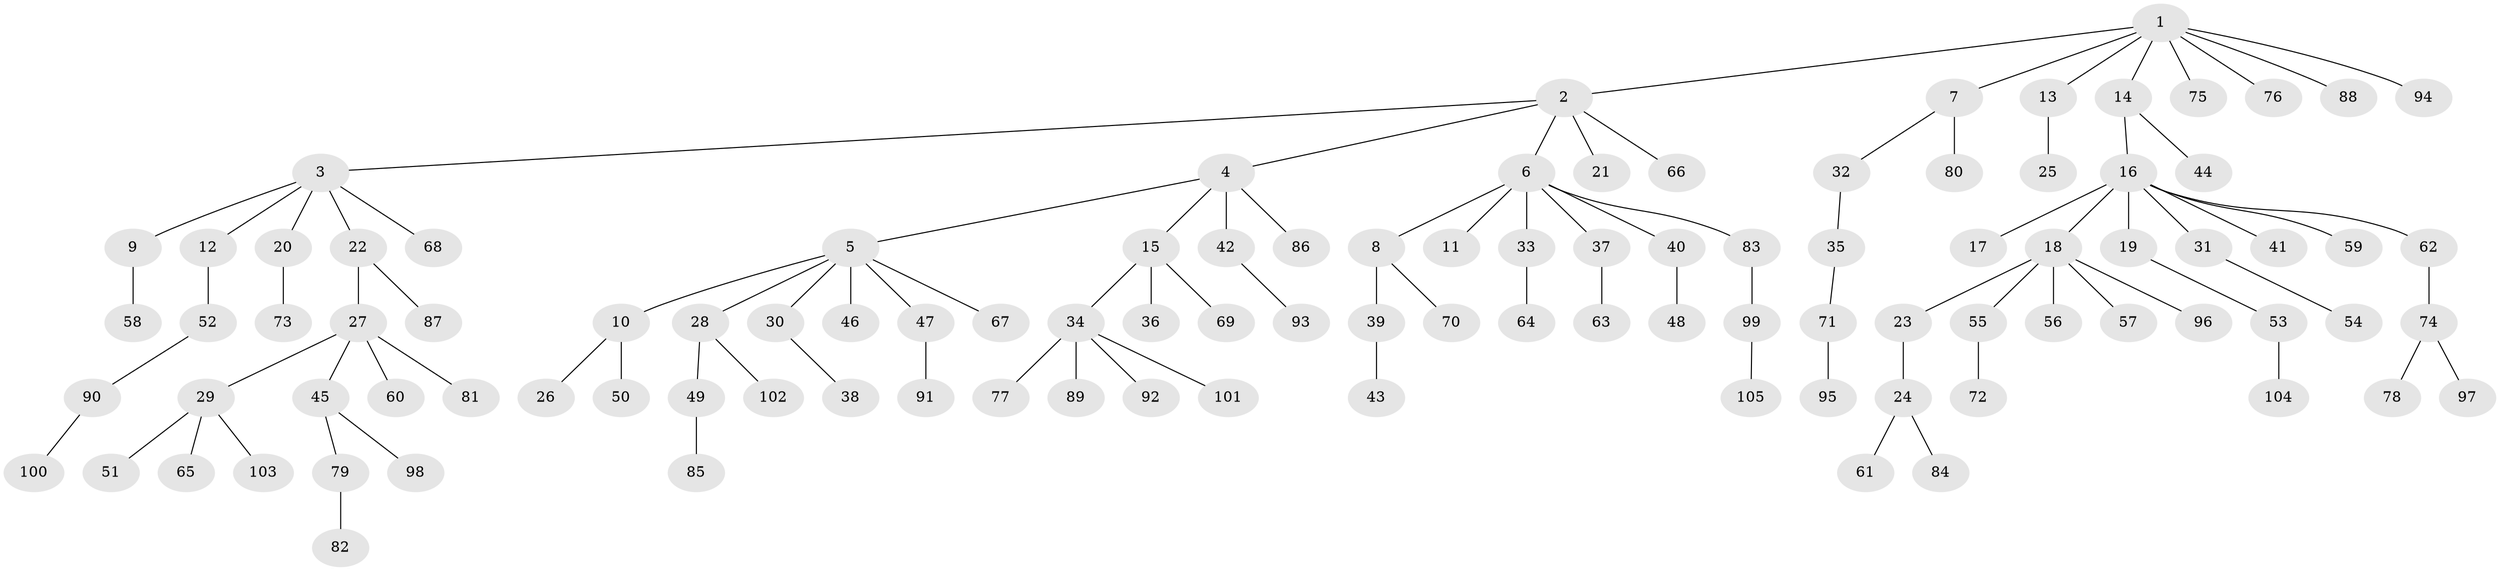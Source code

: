 // coarse degree distribution, {4: 0.125, 1: 0.65625, 2: 0.0625, 5: 0.09375, 3: 0.0625}
// Generated by graph-tools (version 1.1) at 2025/37/03/04/25 23:37:28]
// undirected, 105 vertices, 104 edges
graph export_dot {
  node [color=gray90,style=filled];
  1;
  2;
  3;
  4;
  5;
  6;
  7;
  8;
  9;
  10;
  11;
  12;
  13;
  14;
  15;
  16;
  17;
  18;
  19;
  20;
  21;
  22;
  23;
  24;
  25;
  26;
  27;
  28;
  29;
  30;
  31;
  32;
  33;
  34;
  35;
  36;
  37;
  38;
  39;
  40;
  41;
  42;
  43;
  44;
  45;
  46;
  47;
  48;
  49;
  50;
  51;
  52;
  53;
  54;
  55;
  56;
  57;
  58;
  59;
  60;
  61;
  62;
  63;
  64;
  65;
  66;
  67;
  68;
  69;
  70;
  71;
  72;
  73;
  74;
  75;
  76;
  77;
  78;
  79;
  80;
  81;
  82;
  83;
  84;
  85;
  86;
  87;
  88;
  89;
  90;
  91;
  92;
  93;
  94;
  95;
  96;
  97;
  98;
  99;
  100;
  101;
  102;
  103;
  104;
  105;
  1 -- 2;
  1 -- 7;
  1 -- 13;
  1 -- 14;
  1 -- 75;
  1 -- 76;
  1 -- 88;
  1 -- 94;
  2 -- 3;
  2 -- 4;
  2 -- 6;
  2 -- 21;
  2 -- 66;
  3 -- 9;
  3 -- 12;
  3 -- 20;
  3 -- 22;
  3 -- 68;
  4 -- 5;
  4 -- 15;
  4 -- 42;
  4 -- 86;
  5 -- 10;
  5 -- 28;
  5 -- 30;
  5 -- 46;
  5 -- 47;
  5 -- 67;
  6 -- 8;
  6 -- 11;
  6 -- 33;
  6 -- 37;
  6 -- 40;
  6 -- 83;
  7 -- 32;
  7 -- 80;
  8 -- 39;
  8 -- 70;
  9 -- 58;
  10 -- 26;
  10 -- 50;
  12 -- 52;
  13 -- 25;
  14 -- 16;
  14 -- 44;
  15 -- 34;
  15 -- 36;
  15 -- 69;
  16 -- 17;
  16 -- 18;
  16 -- 19;
  16 -- 31;
  16 -- 41;
  16 -- 59;
  16 -- 62;
  18 -- 23;
  18 -- 55;
  18 -- 56;
  18 -- 57;
  18 -- 96;
  19 -- 53;
  20 -- 73;
  22 -- 27;
  22 -- 87;
  23 -- 24;
  24 -- 61;
  24 -- 84;
  27 -- 29;
  27 -- 45;
  27 -- 60;
  27 -- 81;
  28 -- 49;
  28 -- 102;
  29 -- 51;
  29 -- 65;
  29 -- 103;
  30 -- 38;
  31 -- 54;
  32 -- 35;
  33 -- 64;
  34 -- 77;
  34 -- 89;
  34 -- 92;
  34 -- 101;
  35 -- 71;
  37 -- 63;
  39 -- 43;
  40 -- 48;
  42 -- 93;
  45 -- 79;
  45 -- 98;
  47 -- 91;
  49 -- 85;
  52 -- 90;
  53 -- 104;
  55 -- 72;
  62 -- 74;
  71 -- 95;
  74 -- 78;
  74 -- 97;
  79 -- 82;
  83 -- 99;
  90 -- 100;
  99 -- 105;
}
